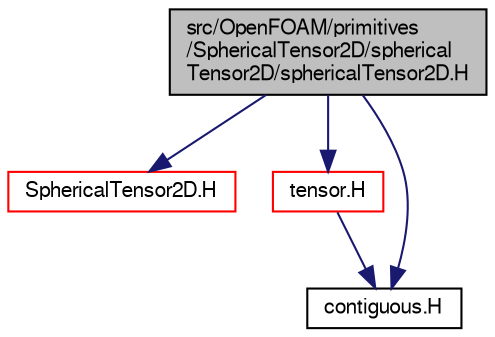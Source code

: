digraph "src/OpenFOAM/primitives/SphericalTensor2D/sphericalTensor2D/sphericalTensor2D.H"
{
  bgcolor="transparent";
  edge [fontname="FreeSans",fontsize="10",labelfontname="FreeSans",labelfontsize="10"];
  node [fontname="FreeSans",fontsize="10",shape=record];
  Node0 [label="src/OpenFOAM/primitives\l/SphericalTensor2D/spherical\lTensor2D/sphericalTensor2D.H",height=0.2,width=0.4,color="black", fillcolor="grey75", style="filled", fontcolor="black"];
  Node0 -> Node1 [color="midnightblue",fontsize="10",style="solid",fontname="FreeSans"];
  Node1 [label="SphericalTensor2D.H",height=0.2,width=0.4,color="red",URL="$a12575.html"];
  Node0 -> Node46 [color="midnightblue",fontsize="10",style="solid",fontname="FreeSans"];
  Node46 [label="tensor.H",height=0.2,width=0.4,color="red",URL="$a12755.html"];
  Node46 -> Node56 [color="midnightblue",fontsize="10",style="solid",fontname="FreeSans"];
  Node56 [label="contiguous.H",height=0.2,width=0.4,color="black",URL="$a12185.html",tooltip="Template function to specify if the data of a type are contiguous. "];
  Node0 -> Node56 [color="midnightblue",fontsize="10",style="solid",fontname="FreeSans"];
}
